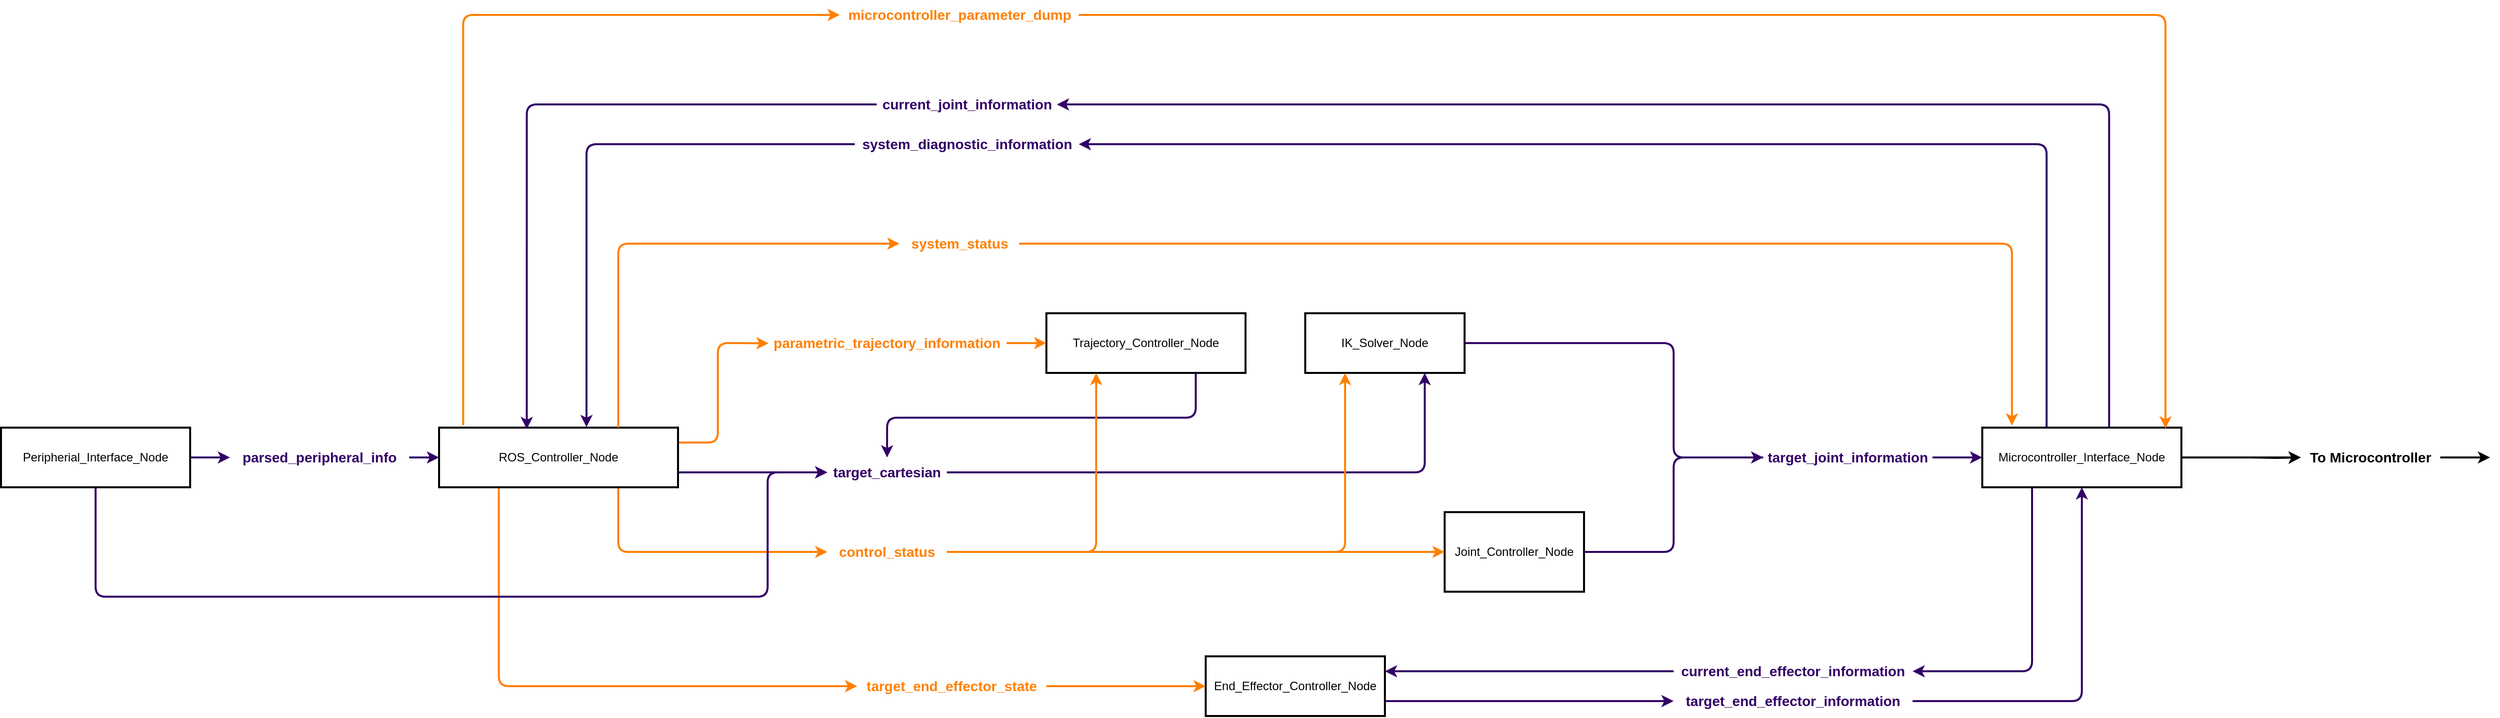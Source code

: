 <mxfile version="24.4.13" type="device">
  <diagram id="R2lEEEUBdFMjLlhIrx00" name="Page-1">
    <mxGraphModel dx="2800" dy="2383" grid="1" gridSize="10" guides="1" tooltips="1" connect="1" arrows="1" fold="1" page="1" pageScale="1" pageWidth="850" pageHeight="1100" math="0" shadow="0" extFonts="Permanent Marker^https://fonts.googleapis.com/css?family=Permanent+Marker">
      <root>
        <mxCell id="0" />
        <mxCell id="1" parent="0" />
        <mxCell id="jHpQRTPUm73WB0wf3Dqe-55" style="edgeStyle=orthogonalEdgeStyle;rounded=1;orthogonalLoop=1;jettySize=auto;html=1;exitX=0.25;exitY=1;exitDx=0;exitDy=0;entryX=1;entryY=0.5;entryDx=0;entryDy=0;strokeWidth=2;curved=0;jumpStyle=line;strokeColor=#330066;" parent="1" source="jHpQRTPUm73WB0wf3Dqe-2" target="jHpQRTPUm73WB0wf3Dqe-54" edge="1">
          <mxGeometry relative="1" as="geometry" />
        </mxCell>
        <mxCell id="jHpQRTPUm73WB0wf3Dqe-92" value="" style="edgeStyle=orthogonalEdgeStyle;rounded=0;orthogonalLoop=1;jettySize=auto;html=1;strokeWidth=2;" parent="1" target="jHpQRTPUm73WB0wf3Dqe-88" edge="1">
          <mxGeometry relative="1" as="geometry">
            <mxPoint x="1660" y="320" as="sourcePoint" />
          </mxGeometry>
        </mxCell>
        <mxCell id="kW0MzSgPqo5yttDoxU_o-33" value="" style="edgeStyle=orthogonalEdgeStyle;rounded=0;orthogonalLoop=1;jettySize=auto;html=1;strokeColor=#000000;strokeWidth=2;align=center;verticalAlign=middle;fontFamily=Helvetica;fontSize=11;fontColor=default;labelBackgroundColor=default;endArrow=classic;exitX=1;exitY=0.5;exitDx=0;exitDy=0;" parent="1" source="jHpQRTPUm73WB0wf3Dqe-2" target="jHpQRTPUm73WB0wf3Dqe-88" edge="1">
          <mxGeometry relative="1" as="geometry" />
        </mxCell>
        <mxCell id="kW0MzSgPqo5yttDoxU_o-45" style="edgeStyle=orthogonalEdgeStyle;rounded=1;orthogonalLoop=1;jettySize=auto;html=1;exitX=0.323;exitY=0.003;exitDx=0;exitDy=0;entryX=1;entryY=0.5;entryDx=0;entryDy=0;strokeColor=#330066;strokeWidth=2;align=center;verticalAlign=middle;fontFamily=Helvetica;fontSize=11;fontColor=default;labelBackgroundColor=default;endArrow=classic;exitPerimeter=0;curved=0;" parent="1" source="jHpQRTPUm73WB0wf3Dqe-2" target="kW0MzSgPqo5yttDoxU_o-4" edge="1">
          <mxGeometry relative="1" as="geometry" />
        </mxCell>
        <mxCell id="kW0MzSgPqo5yttDoxU_o-46" style="edgeStyle=orthogonalEdgeStyle;rounded=1;orthogonalLoop=1;jettySize=auto;html=1;exitX=0.637;exitY=0.003;exitDx=0;exitDy=0;entryX=1;entryY=0.5;entryDx=0;entryDy=0;strokeColor=#330066;strokeWidth=2;align=center;verticalAlign=middle;fontFamily=Helvetica;fontSize=11;fontColor=default;labelBackgroundColor=default;endArrow=classic;exitPerimeter=0;curved=0;" parent="1" source="jHpQRTPUm73WB0wf3Dqe-2" target="kW0MzSgPqo5yttDoxU_o-38" edge="1">
          <mxGeometry relative="1" as="geometry" />
        </mxCell>
        <mxCell id="jHpQRTPUm73WB0wf3Dqe-2" value="Microcontroller_Interface_Node" style="rounded=0;whiteSpace=wrap;html=1;strokeWidth=2;" parent="1" vertex="1">
          <mxGeometry x="1390" y="290" width="200" height="60" as="geometry" />
        </mxCell>
        <mxCell id="jHpQRTPUm73WB0wf3Dqe-17" style="edgeStyle=orthogonalEdgeStyle;rounded=1;orthogonalLoop=1;jettySize=auto;html=1;exitX=0.25;exitY=1;exitDx=0;exitDy=0;entryX=0;entryY=0.5;entryDx=0;entryDy=0;strokeWidth=2;jumpStyle=line;curved=0;strokeColor=#FF8000;" parent="1" source="jHpQRTPUm73WB0wf3Dqe-3" target="jHpQRTPUm73WB0wf3Dqe-58" edge="1">
          <mxGeometry relative="1" as="geometry" />
        </mxCell>
        <mxCell id="jHpQRTPUm73WB0wf3Dqe-66" style="edgeStyle=orthogonalEdgeStyle;rounded=0;orthogonalLoop=1;jettySize=auto;html=1;exitX=1;exitY=0.75;exitDx=0;exitDy=0;entryX=0;entryY=0.5;entryDx=0;entryDy=0;strokeWidth=2;strokeColor=#330066;" parent="1" source="jHpQRTPUm73WB0wf3Dqe-3" target="jHpQRTPUm73WB0wf3Dqe-63" edge="1">
          <mxGeometry relative="1" as="geometry" />
        </mxCell>
        <mxCell id="jHpQRTPUm73WB0wf3Dqe-69" style="edgeStyle=orthogonalEdgeStyle;rounded=1;orthogonalLoop=1;jettySize=auto;html=1;exitX=1;exitY=0.25;exitDx=0;exitDy=0;entryX=0.004;entryY=0.509;entryDx=0;entryDy=0;strokeWidth=2;curved=0;entryPerimeter=0;strokeColor=#FF8000;" parent="1" source="jHpQRTPUm73WB0wf3Dqe-3" target="jHpQRTPUm73WB0wf3Dqe-68" edge="1">
          <mxGeometry relative="1" as="geometry">
            <mxPoint x="20" y="350" as="sourcePoint" />
            <mxPoint x="135" y="410" as="targetPoint" />
            <Array as="points">
              <mxPoint x="120" y="305" />
              <mxPoint x="120" y="205" />
              <mxPoint x="151" y="205" />
            </Array>
          </mxGeometry>
        </mxCell>
        <mxCell id="jHpQRTPUm73WB0wf3Dqe-84" style="edgeStyle=orthogonalEdgeStyle;rounded=1;orthogonalLoop=1;jettySize=auto;html=1;exitX=0.101;exitY=-0.041;exitDx=0;exitDy=0;entryX=0;entryY=0.5;entryDx=0;entryDy=0;strokeWidth=2;curved=0;strokeColor=#FF8000;exitPerimeter=0;" parent="1" source="jHpQRTPUm73WB0wf3Dqe-3" target="jHpQRTPUm73WB0wf3Dqe-83" edge="1">
          <mxGeometry relative="1" as="geometry">
            <Array as="points">
              <mxPoint x="-136" y="-125" />
            </Array>
          </mxGeometry>
        </mxCell>
        <mxCell id="kW0MzSgPqo5yttDoxU_o-22" style="edgeStyle=orthogonalEdgeStyle;rounded=1;orthogonalLoop=1;jettySize=auto;html=1;exitX=0.75;exitY=1;exitDx=0;exitDy=0;entryX=0;entryY=0.5;entryDx=0;entryDy=0;strokeColor=#FF8000;strokeWidth=2;align=center;verticalAlign=middle;fontFamily=Helvetica;fontSize=11;fontColor=default;labelBackgroundColor=default;endArrow=classic;curved=0;" parent="1" source="jHpQRTPUm73WB0wf3Dqe-3" target="kW0MzSgPqo5yttDoxU_o-21" edge="1">
          <mxGeometry relative="1" as="geometry" />
        </mxCell>
        <mxCell id="jHpQRTPUm73WB0wf3Dqe-3" value="ROS_Controller_Node" style="rounded=0;whiteSpace=wrap;html=1;strokeWidth=2;" parent="1" vertex="1">
          <mxGeometry x="-160" y="290" width="240" height="60" as="geometry" />
        </mxCell>
        <mxCell id="jHpQRTPUm73WB0wf3Dqe-26" style="edgeStyle=orthogonalEdgeStyle;rounded=1;orthogonalLoop=1;jettySize=auto;html=1;strokeWidth=2;jumpStyle=line;curved=0;strokeColor=#FF8000;exitX=1;exitY=0.5;exitDx=0;exitDy=0;entryX=0.149;entryY=-0.033;entryDx=0;entryDy=0;entryPerimeter=0;" parent="1" source="kW0MzSgPqo5yttDoxU_o-2" target="jHpQRTPUm73WB0wf3Dqe-2" edge="1">
          <mxGeometry relative="1" as="geometry">
            <mxPoint x="1180" y="90" as="sourcePoint" />
            <mxPoint x="1411" y="290" as="targetPoint" />
          </mxGeometry>
        </mxCell>
        <mxCell id="kW0MzSgPqo5yttDoxU_o-3" style="edgeStyle=orthogonalEdgeStyle;rounded=1;orthogonalLoop=1;jettySize=auto;html=1;exitX=0.75;exitY=0;exitDx=0;exitDy=0;entryX=0;entryY=0.5;entryDx=0;entryDy=0;strokeWidth=2;strokeColor=#FF8000;curved=0;" parent="1" source="jHpQRTPUm73WB0wf3Dqe-3" target="kW0MzSgPqo5yttDoxU_o-2" edge="1">
          <mxGeometry relative="1" as="geometry">
            <mxPoint x="870" y="120" as="sourcePoint" />
            <Array as="points">
              <mxPoint x="20" y="105" />
            </Array>
          </mxGeometry>
        </mxCell>
        <mxCell id="jHpQRTPUm73WB0wf3Dqe-25" style="edgeStyle=orthogonalEdgeStyle;rounded=1;orthogonalLoop=1;jettySize=auto;html=1;exitX=1;exitY=0.5;exitDx=0;exitDy=0;strokeWidth=2;jumpStyle=line;curved=0;strokeColor=#330066;entryX=0.5;entryY=1;entryDx=0;entryDy=0;" parent="1" source="jHpQRTPUm73WB0wf3Dqe-44" target="jHpQRTPUm73WB0wf3Dqe-2" edge="1">
          <mxGeometry relative="1" as="geometry">
            <mxPoint x="1480" y="350" as="targetPoint" />
            <Array as="points">
              <mxPoint x="1490" y="565" />
            </Array>
          </mxGeometry>
        </mxCell>
        <mxCell id="jHpQRTPUm73WB0wf3Dqe-46" style="edgeStyle=orthogonalEdgeStyle;rounded=1;orthogonalLoop=1;jettySize=auto;html=1;exitX=1;exitY=0.75;exitDx=0;exitDy=0;curved=0;jumpStyle=line;strokeWidth=2;strokeColor=#330066;" parent="1" source="jHpQRTPUm73WB0wf3Dqe-7" target="jHpQRTPUm73WB0wf3Dqe-44" edge="1">
          <mxGeometry relative="1" as="geometry" />
        </mxCell>
        <mxCell id="jHpQRTPUm73WB0wf3Dqe-7" value="End_Effector_Controller_Node" style="rounded=0;whiteSpace=wrap;html=1;strokeWidth=2;" parent="1" vertex="1">
          <mxGeometry x="610" y="520" width="180" height="60" as="geometry" />
        </mxCell>
        <mxCell id="jHpQRTPUm73WB0wf3Dqe-106" style="edgeStyle=orthogonalEdgeStyle;rounded=0;orthogonalLoop=1;jettySize=auto;html=1;exitX=1;exitY=0.5;exitDx=0;exitDy=0;entryX=0;entryY=0.5;entryDx=0;entryDy=0;strokeWidth=2;strokeColor=#330066;" parent="1" source="jHpQRTPUm73WB0wf3Dqe-10" target="jHpQRTPUm73WB0wf3Dqe-104" edge="1">
          <mxGeometry relative="1" as="geometry" />
        </mxCell>
        <mxCell id="kW0MzSgPqo5yttDoxU_o-28" style="edgeStyle=orthogonalEdgeStyle;rounded=1;orthogonalLoop=1;jettySize=auto;html=1;exitX=0.5;exitY=1;exitDx=0;exitDy=0;entryX=0;entryY=0.5;entryDx=0;entryDy=0;strokeColor=#330066;strokeWidth=2;align=center;verticalAlign=middle;fontFamily=Helvetica;fontSize=11;fontColor=default;labelBackgroundColor=default;endArrow=classic;curved=0;" parent="1" source="jHpQRTPUm73WB0wf3Dqe-10" target="jHpQRTPUm73WB0wf3Dqe-63" edge="1">
          <mxGeometry relative="1" as="geometry">
            <Array as="points">
              <mxPoint x="-505" y="460" />
              <mxPoint x="170" y="460" />
              <mxPoint x="170" y="335" />
            </Array>
          </mxGeometry>
        </mxCell>
        <mxCell id="jHpQRTPUm73WB0wf3Dqe-10" value="Peripherial_Interface_Node" style="rounded=0;whiteSpace=wrap;html=1;strokeWidth=2;" parent="1" vertex="1">
          <mxGeometry x="-600" y="290" width="190" height="60" as="geometry" />
        </mxCell>
        <mxCell id="jHpQRTPUm73WB0wf3Dqe-103" style="edgeStyle=orthogonalEdgeStyle;rounded=1;orthogonalLoop=1;jettySize=auto;html=1;exitX=1;exitY=0.5;exitDx=0;exitDy=0;entryX=0;entryY=0.5;entryDx=0;entryDy=0;curved=0;strokeWidth=2;endArrow=none;endFill=0;strokeColor=#330066;" parent="1" source="jHpQRTPUm73WB0wf3Dqe-18" target="jHpQRTPUm73WB0wf3Dqe-41" edge="1">
          <mxGeometry relative="1" as="geometry">
            <Array as="points">
              <mxPoint x="1080" y="415" />
              <mxPoint x="1080" y="320" />
            </Array>
          </mxGeometry>
        </mxCell>
        <mxCell id="jHpQRTPUm73WB0wf3Dqe-18" value="Joint_Controller_Node" style="rounded=0;whiteSpace=wrap;html=1;strokeWidth=2;" parent="1" vertex="1">
          <mxGeometry x="850" y="375" width="140" height="80" as="geometry" />
        </mxCell>
        <mxCell id="jHpQRTPUm73WB0wf3Dqe-28" style="edgeStyle=orthogonalEdgeStyle;rounded=1;orthogonalLoop=1;jettySize=auto;html=1;exitX=1;exitY=0.5;exitDx=0;exitDy=0;entryX=0;entryY=0.5;entryDx=0;entryDy=0;strokeWidth=2;jumpStyle=line;curved=0;strokeColor=#330066;" parent="1" source="jHpQRTPUm73WB0wf3Dqe-41" target="jHpQRTPUm73WB0wf3Dqe-2" edge="1">
          <mxGeometry relative="1" as="geometry" />
        </mxCell>
        <mxCell id="jHpQRTPUm73WB0wf3Dqe-19" value="IK_Solver_Node" style="rounded=0;whiteSpace=wrap;html=1;strokeWidth=2;" parent="1" vertex="1">
          <mxGeometry x="710" y="175" width="160" height="60" as="geometry" />
        </mxCell>
        <mxCell id="jHpQRTPUm73WB0wf3Dqe-21" value="Trajectory_Controller_Node" style="rounded=0;whiteSpace=wrap;html=1;strokeWidth=2;" parent="1" vertex="1">
          <mxGeometry x="450" y="175" width="200" height="60" as="geometry" />
        </mxCell>
        <mxCell id="jHpQRTPUm73WB0wf3Dqe-40" style="edgeStyle=orthogonalEdgeStyle;rounded=1;orthogonalLoop=1;jettySize=auto;html=1;entryX=0.75;entryY=1;entryDx=0;entryDy=0;curved=0;strokeWidth=2;jumpStyle=line;exitX=1;exitY=0.5;exitDx=0;exitDy=0;strokeColor=#330066;" parent="1" source="jHpQRTPUm73WB0wf3Dqe-63" target="jHpQRTPUm73WB0wf3Dqe-19" edge="1">
          <mxGeometry relative="1" as="geometry">
            <mxPoint x="310" y="320" as="sourcePoint" />
            <Array as="points">
              <mxPoint x="830" y="335" />
            </Array>
          </mxGeometry>
        </mxCell>
        <mxCell id="jHpQRTPUm73WB0wf3Dqe-42" value="" style="edgeStyle=orthogonalEdgeStyle;rounded=1;orthogonalLoop=1;jettySize=auto;html=1;exitX=1;exitY=0.5;exitDx=0;exitDy=0;entryX=0;entryY=0.5;entryDx=0;entryDy=0;strokeWidth=2;jumpStyle=line;curved=0;strokeColor=#330066;" parent="1" source="jHpQRTPUm73WB0wf3Dqe-19" target="jHpQRTPUm73WB0wf3Dqe-41" edge="1">
          <mxGeometry relative="1" as="geometry">
            <mxPoint x="900" y="380" as="sourcePoint" />
            <mxPoint x="1030" y="320" as="targetPoint" />
            <Array as="points">
              <mxPoint x="1080" y="205" />
              <mxPoint x="1080" y="320" />
            </Array>
          </mxGeometry>
        </mxCell>
        <mxCell id="jHpQRTPUm73WB0wf3Dqe-41" value="&lt;font color=&quot;#330066&quot; style=&quot;font-size: 14px;&quot;&gt;&lt;b style=&quot;&quot;&gt;target_joint_information&lt;/b&gt;&lt;/font&gt;" style="text;html=1;align=center;verticalAlign=middle;whiteSpace=wrap;rounded=0;strokeWidth=2;" parent="1" vertex="1">
          <mxGeometry x="1170" y="305" width="170" height="30" as="geometry" />
        </mxCell>
        <mxCell id="jHpQRTPUm73WB0wf3Dqe-44" value="&lt;font color=&quot;#330066&quot;&gt;&lt;span style=&quot;font-size: 14px;&quot;&gt;&lt;b&gt;target_end_effector_information&lt;/b&gt;&lt;/span&gt;&lt;/font&gt;" style="text;html=1;align=center;verticalAlign=middle;whiteSpace=wrap;rounded=0;strokeWidth=2;" parent="1" vertex="1">
          <mxGeometry x="1080" y="550" width="240" height="30" as="geometry" />
        </mxCell>
        <mxCell id="jHpQRTPUm73WB0wf3Dqe-56" style="edgeStyle=orthogonalEdgeStyle;rounded=1;orthogonalLoop=1;jettySize=auto;html=1;exitX=0;exitY=0.5;exitDx=0;exitDy=0;entryX=1;entryY=0.25;entryDx=0;entryDy=0;strokeWidth=2;curved=0;strokeColor=#330066;" parent="1" source="jHpQRTPUm73WB0wf3Dqe-54" target="jHpQRTPUm73WB0wf3Dqe-7" edge="1">
          <mxGeometry relative="1" as="geometry" />
        </mxCell>
        <mxCell id="jHpQRTPUm73WB0wf3Dqe-54" value="&lt;span style=&quot;font-size: 14px;&quot;&gt;&lt;b style=&quot;&quot;&gt;&lt;font color=&quot;#330066&quot;&gt;current_end_effector_information&lt;/font&gt;&lt;/b&gt;&lt;/span&gt;" style="text;html=1;align=center;verticalAlign=middle;whiteSpace=wrap;rounded=0;strokeWidth=2;" parent="1" vertex="1">
          <mxGeometry x="1080" y="520" width="240" height="30" as="geometry" />
        </mxCell>
        <mxCell id="jHpQRTPUm73WB0wf3Dqe-59" style="edgeStyle=orthogonalEdgeStyle;rounded=0;orthogonalLoop=1;jettySize=auto;html=1;exitX=1;exitY=0.5;exitDx=0;exitDy=0;entryX=0;entryY=0.5;entryDx=0;entryDy=0;strokeWidth=2;strokeColor=#FF8000;" parent="1" source="jHpQRTPUm73WB0wf3Dqe-58" target="jHpQRTPUm73WB0wf3Dqe-7" edge="1">
          <mxGeometry relative="1" as="geometry" />
        </mxCell>
        <mxCell id="jHpQRTPUm73WB0wf3Dqe-58" value="&lt;span style=&quot;font-size: 14px;&quot;&gt;&lt;b style=&quot;&quot;&gt;&lt;font color=&quot;#ff8000&quot;&gt;target_end_effector_state&lt;/font&gt;&lt;/b&gt;&lt;/span&gt;" style="text;html=1;align=center;verticalAlign=middle;whiteSpace=wrap;rounded=0;strokeWidth=2;" parent="1" vertex="1">
          <mxGeometry x="260" y="535" width="190" height="30" as="geometry" />
        </mxCell>
        <mxCell id="jHpQRTPUm73WB0wf3Dqe-63" value="&lt;span style=&quot;font-size: 14px;&quot;&gt;&lt;b style=&quot;&quot;&gt;&lt;font color=&quot;#330066&quot;&gt;target_cartesian&lt;/font&gt;&lt;/b&gt;&lt;/span&gt;" style="text;html=1;align=center;verticalAlign=middle;whiteSpace=wrap;rounded=0;strokeWidth=2;" parent="1" vertex="1">
          <mxGeometry x="230" y="320" width="120" height="30" as="geometry" />
        </mxCell>
        <mxCell id="jHpQRTPUm73WB0wf3Dqe-70" style="edgeStyle=orthogonalEdgeStyle;rounded=1;orthogonalLoop=1;jettySize=auto;html=1;exitX=1;exitY=0.5;exitDx=0;exitDy=0;entryX=0;entryY=0.5;entryDx=0;entryDy=0;strokeWidth=2;jumpStyle=line;curved=0;strokeColor=#FF8000;" parent="1" source="jHpQRTPUm73WB0wf3Dqe-68" target="jHpQRTPUm73WB0wf3Dqe-21" edge="1">
          <mxGeometry relative="1" as="geometry" />
        </mxCell>
        <mxCell id="jHpQRTPUm73WB0wf3Dqe-68" value="&lt;span style=&quot;font-size: 14px;&quot;&gt;&lt;b style=&quot;&quot;&gt;&lt;font color=&quot;#ff8000&quot;&gt;parametric_trajectory_information&lt;/font&gt;&lt;/b&gt;&lt;/span&gt;" style="text;html=1;align=center;verticalAlign=middle;whiteSpace=wrap;rounded=0;strokeWidth=2;" parent="1" vertex="1">
          <mxGeometry x="170" y="190" width="240" height="30" as="geometry" />
        </mxCell>
        <mxCell id="jHpQRTPUm73WB0wf3Dqe-77" style="edgeStyle=orthogonalEdgeStyle;rounded=1;orthogonalLoop=1;jettySize=auto;html=1;exitX=0.75;exitY=1;exitDx=0;exitDy=0;strokeWidth=2;curved=0;startArrow=none;startFill=0;endArrow=classic;endFill=1;entryX=0.5;entryY=0;entryDx=0;entryDy=0;strokeColor=#330066;" parent="1" source="jHpQRTPUm73WB0wf3Dqe-21" target="jHpQRTPUm73WB0wf3Dqe-63" edge="1">
          <mxGeometry relative="1" as="geometry">
            <mxPoint x="420" y="320" as="targetPoint" />
            <Array as="points">
              <mxPoint x="600" y="280" />
              <mxPoint x="290" y="280" />
            </Array>
            <mxPoint x="630" y="365" as="sourcePoint" />
          </mxGeometry>
        </mxCell>
        <mxCell id="jHpQRTPUm73WB0wf3Dqe-85" style="edgeStyle=orthogonalEdgeStyle;rounded=1;orthogonalLoop=1;jettySize=auto;html=1;exitX=1;exitY=0.5;exitDx=0;exitDy=0;entryX=0.92;entryY=0.014;entryDx=0;entryDy=0;strokeWidth=2;curved=0;strokeColor=#FF8000;entryPerimeter=0;" parent="1" source="jHpQRTPUm73WB0wf3Dqe-83" target="jHpQRTPUm73WB0wf3Dqe-2" edge="1">
          <mxGeometry relative="1" as="geometry" />
        </mxCell>
        <mxCell id="jHpQRTPUm73WB0wf3Dqe-83" value="&lt;font color=&quot;#ff8000&quot; style=&quot;font-size: 14px;&quot;&gt;&lt;b style=&quot;&quot;&gt;microcontroller_parameter_dump&lt;/b&gt;&lt;/font&gt;" style="text;html=1;align=center;verticalAlign=middle;whiteSpace=wrap;rounded=0;strokeWidth=2;" parent="1" vertex="1">
          <mxGeometry x="242.5" y="-140" width="240" height="30" as="geometry" />
        </mxCell>
        <mxCell id="jHpQRTPUm73WB0wf3Dqe-95" style="edgeStyle=orthogonalEdgeStyle;rounded=0;orthogonalLoop=1;jettySize=auto;html=1;exitX=1;exitY=0.5;exitDx=0;exitDy=0;strokeWidth=2;" parent="1" source="jHpQRTPUm73WB0wf3Dqe-88" edge="1">
          <mxGeometry relative="1" as="geometry">
            <mxPoint x="1900" y="320" as="targetPoint" />
          </mxGeometry>
        </mxCell>
        <mxCell id="jHpQRTPUm73WB0wf3Dqe-88" value="&lt;font style=&quot;font-size: 14px;&quot;&gt;&lt;b style=&quot;&quot;&gt;To Microcontroller&lt;/b&gt;&lt;/font&gt;" style="text;html=1;align=center;verticalAlign=middle;whiteSpace=wrap;rounded=0;strokeWidth=2;" parent="1" vertex="1">
          <mxGeometry x="1710" y="305" width="140" height="30" as="geometry" />
        </mxCell>
        <mxCell id="jHpQRTPUm73WB0wf3Dqe-107" style="edgeStyle=orthogonalEdgeStyle;rounded=0;orthogonalLoop=1;jettySize=auto;html=1;exitX=1;exitY=0.5;exitDx=0;exitDy=0;strokeWidth=2;strokeColor=#330066;" parent="1" source="jHpQRTPUm73WB0wf3Dqe-104" target="jHpQRTPUm73WB0wf3Dqe-3" edge="1">
          <mxGeometry relative="1" as="geometry" />
        </mxCell>
        <mxCell id="jHpQRTPUm73WB0wf3Dqe-104" value="&lt;font color=&quot;#330066&quot;&gt;&lt;span style=&quot;font-size: 14px;&quot;&gt;&lt;b&gt;parsed_peripheral_info&lt;/b&gt;&lt;/span&gt;&lt;/font&gt;" style="text;html=1;align=center;verticalAlign=middle;whiteSpace=wrap;rounded=0;strokeWidth=2;" parent="1" vertex="1">
          <mxGeometry x="-370" y="305" width="180" height="30" as="geometry" />
        </mxCell>
        <mxCell id="kW0MzSgPqo5yttDoxU_o-2" value="&lt;p style=&quot;line-height: 120%;&quot;&gt;&lt;span style=&quot;font-size: 14px;&quot;&gt;&lt;b style=&quot;&quot;&gt;&lt;font color=&quot;#ff8000&quot;&gt;system_status&lt;/font&gt;&lt;/b&gt;&lt;/span&gt;&lt;/p&gt;" style="text;html=1;align=center;verticalAlign=middle;whiteSpace=wrap;rounded=0;strokeWidth=2;" parent="1" vertex="1">
          <mxGeometry x="302.5" y="90" width="120" height="30" as="geometry" />
        </mxCell>
        <mxCell id="kW0MzSgPqo5yttDoxU_o-7" style="edgeStyle=orthogonalEdgeStyle;curved=0;rounded=1;jumpStyle=line;orthogonalLoop=1;jettySize=auto;html=1;exitX=0;exitY=0.5;exitDx=0;exitDy=0;strokeColor=#330066;strokeWidth=2;align=center;verticalAlign=middle;fontFamily=Helvetica;fontSize=11;fontColor=default;labelBackgroundColor=default;endArrow=classic;entryX=0.617;entryY=-0.008;entryDx=0;entryDy=0;entryPerimeter=0;" parent="1" source="kW0MzSgPqo5yttDoxU_o-4" target="jHpQRTPUm73WB0wf3Dqe-3" edge="1">
          <mxGeometry relative="1" as="geometry" />
        </mxCell>
        <mxCell id="kW0MzSgPqo5yttDoxU_o-4" value="&lt;font color=&quot;#330066&quot;&gt;&lt;span style=&quot;font-size: 14px;&quot;&gt;&lt;b&gt;system_diagnostic_information&lt;/b&gt;&lt;/span&gt;&lt;/font&gt;" style="text;html=1;align=center;verticalAlign=middle;whiteSpace=wrap;rounded=0;strokeWidth=2;" parent="1" vertex="1">
          <mxGeometry x="257.5" y="-10" width="225" height="30" as="geometry" />
        </mxCell>
        <mxCell id="kW0MzSgPqo5yttDoxU_o-23" style="edgeStyle=orthogonalEdgeStyle;rounded=1;orthogonalLoop=1;jettySize=auto;html=1;exitX=1;exitY=0.5;exitDx=0;exitDy=0;entryX=0.25;entryY=1;entryDx=0;entryDy=0;strokeColor=#FF8000;strokeWidth=2;align=center;verticalAlign=middle;fontFamily=Helvetica;fontSize=11;fontColor=default;labelBackgroundColor=default;endArrow=classic;curved=0;" parent="1" source="kW0MzSgPqo5yttDoxU_o-21" target="jHpQRTPUm73WB0wf3Dqe-21" edge="1">
          <mxGeometry relative="1" as="geometry" />
        </mxCell>
        <mxCell id="kW0MzSgPqo5yttDoxU_o-25" style="edgeStyle=orthogonalEdgeStyle;rounded=1;orthogonalLoop=1;jettySize=auto;html=1;exitX=1;exitY=0.5;exitDx=0;exitDy=0;entryX=0.25;entryY=1;entryDx=0;entryDy=0;strokeColor=#FF8000;strokeWidth=2;align=center;verticalAlign=middle;fontFamily=Helvetica;fontSize=11;fontColor=default;labelBackgroundColor=default;endArrow=classic;curved=0;" parent="1" source="kW0MzSgPqo5yttDoxU_o-21" target="jHpQRTPUm73WB0wf3Dqe-19" edge="1">
          <mxGeometry relative="1" as="geometry" />
        </mxCell>
        <mxCell id="kW0MzSgPqo5yttDoxU_o-26" style="edgeStyle=orthogonalEdgeStyle;rounded=1;orthogonalLoop=1;jettySize=auto;html=1;exitX=1;exitY=0.5;exitDx=0;exitDy=0;entryX=0;entryY=0.5;entryDx=0;entryDy=0;strokeColor=#FF8000;strokeWidth=2;align=center;verticalAlign=middle;fontFamily=Helvetica;fontSize=11;fontColor=default;labelBackgroundColor=default;endArrow=classic;curved=0;" parent="1" source="kW0MzSgPqo5yttDoxU_o-21" target="jHpQRTPUm73WB0wf3Dqe-18" edge="1">
          <mxGeometry relative="1" as="geometry" />
        </mxCell>
        <mxCell id="kW0MzSgPqo5yttDoxU_o-21" value="&lt;p style=&quot;line-height: 120%;&quot;&gt;&lt;span style=&quot;font-size: 14px;&quot;&gt;&lt;b style=&quot;&quot;&gt;&lt;font color=&quot;#ff8000&quot;&gt;control_status&lt;/font&gt;&lt;/b&gt;&lt;/span&gt;&lt;/p&gt;" style="text;html=1;align=center;verticalAlign=middle;whiteSpace=wrap;rounded=0;strokeWidth=2;" parent="1" vertex="1">
          <mxGeometry x="230" y="400" width="120" height="30" as="geometry" />
        </mxCell>
        <mxCell id="kW0MzSgPqo5yttDoxU_o-41" style="edgeStyle=orthogonalEdgeStyle;rounded=1;orthogonalLoop=1;jettySize=auto;html=1;exitX=0;exitY=0.5;exitDx=0;exitDy=0;entryX=0.367;entryY=0.025;entryDx=0;entryDy=0;strokeColor=#330066;strokeWidth=2;align=center;verticalAlign=middle;fontFamily=Helvetica;fontSize=11;fontColor=default;labelBackgroundColor=default;endArrow=classic;curved=0;entryPerimeter=0;" parent="1" source="kW0MzSgPqo5yttDoxU_o-38" target="jHpQRTPUm73WB0wf3Dqe-3" edge="1">
          <mxGeometry relative="1" as="geometry" />
        </mxCell>
        <mxCell id="kW0MzSgPqo5yttDoxU_o-38" value="&lt;font color=&quot;#330066&quot;&gt;&lt;span style=&quot;font-size: 14px;&quot;&gt;&lt;b&gt;current_joint_information&lt;/b&gt;&lt;/span&gt;&lt;/font&gt;" style="text;html=1;align=center;verticalAlign=middle;whiteSpace=wrap;rounded=0;strokeWidth=2;" parent="1" vertex="1">
          <mxGeometry x="279.5" y="-50" width="181" height="30" as="geometry" />
        </mxCell>
      </root>
    </mxGraphModel>
  </diagram>
</mxfile>
